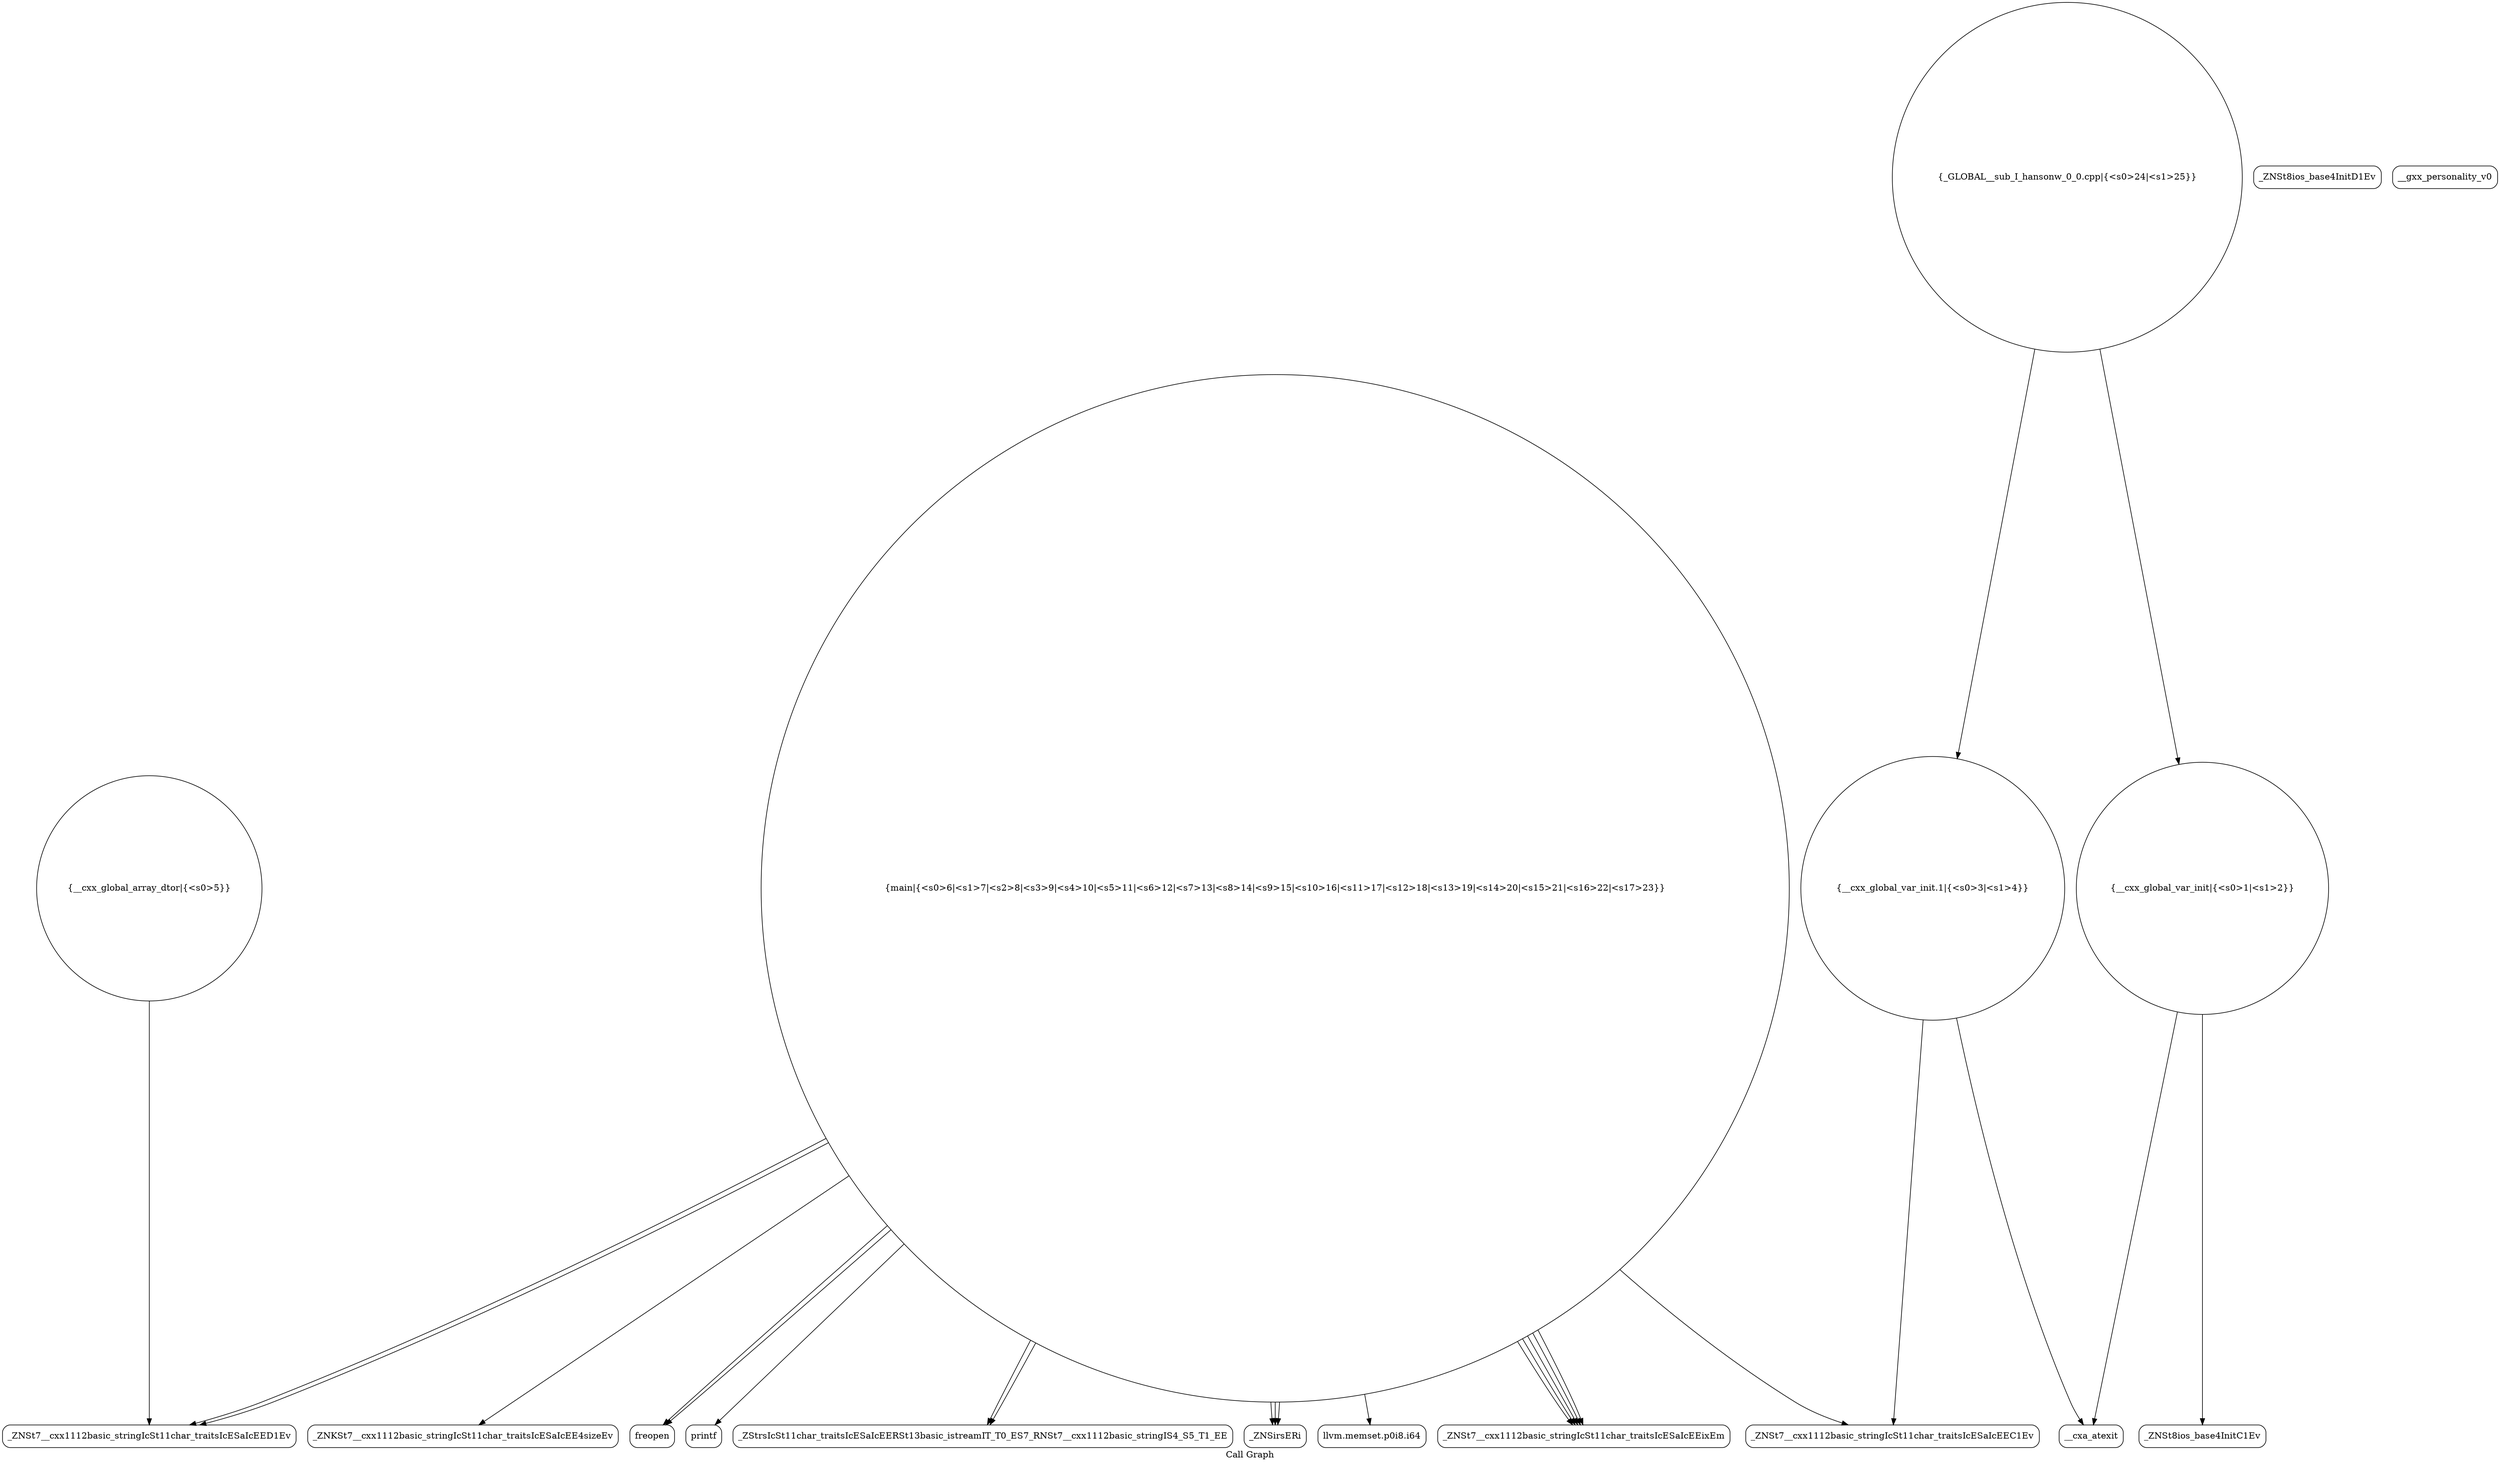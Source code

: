 digraph "Call Graph" {
	label="Call Graph";

	Node0x557d94ae0130 [shape=record,shape=circle,label="{__cxx_global_var_init|{<s0>1|<s1>2}}"];
	Node0x557d94ae0130:s0 -> Node0x557d94ae05c0[color=black];
	Node0x557d94ae0130:s1 -> Node0x557d94ae06c0[color=black];
	Node0x557d94ae08c0 [shape=record,shape=Mrecord,label="{_ZNSt7__cxx1112basic_stringIcSt11char_traitsIcESaIcEED1Ev}"];
	Node0x557d94ae0c40 [shape=record,shape=Mrecord,label="{_ZNKSt7__cxx1112basic_stringIcSt11char_traitsIcESaIcEE4sizeEv}"];
	Node0x557d94ae0640 [shape=record,shape=Mrecord,label="{_ZNSt8ios_base4InitD1Ev}"];
	Node0x557d94ae09c0 [shape=record,shape=Mrecord,label="{freopen}"];
	Node0x557d94ae0d40 [shape=record,shape=Mrecord,label="{printf}"];
	Node0x557d94ae0740 [shape=record,shape=circle,label="{__cxx_global_var_init.1|{<s0>3|<s1>4}}"];
	Node0x557d94ae0740:s0 -> Node0x557d94ae07c0[color=black];
	Node0x557d94ae0740:s1 -> Node0x557d94ae06c0[color=black];
	Node0x557d94ae0ac0 [shape=record,shape=Mrecord,label="{_ZStrsIcSt11char_traitsIcESaIcEERSt13basic_istreamIT_T0_ES7_RNSt7__cxx1112basic_stringIS4_S5_T1_EE}"];
	Node0x557d94ae0840 [shape=record,shape=circle,label="{__cxx_global_array_dtor|{<s0>5}}"];
	Node0x557d94ae0840:s0 -> Node0x557d94ae08c0[color=black];
	Node0x557d94ae0bc0 [shape=record,shape=Mrecord,label="{__gxx_personality_v0}"];
	Node0x557d94ae05c0 [shape=record,shape=Mrecord,label="{_ZNSt8ios_base4InitC1Ev}"];
	Node0x557d94ae0940 [shape=record,shape=circle,label="{main|{<s0>6|<s1>7|<s2>8|<s3>9|<s4>10|<s5>11|<s6>12|<s7>13|<s8>14|<s9>15|<s10>16|<s11>17|<s12>18|<s13>19|<s14>20|<s15>21|<s16>22|<s17>23}}"];
	Node0x557d94ae0940:s0 -> Node0x557d94ae09c0[color=black];
	Node0x557d94ae0940:s1 -> Node0x557d94ae09c0[color=black];
	Node0x557d94ae0940:s2 -> Node0x557d94ae0a40[color=black];
	Node0x557d94ae0940:s3 -> Node0x557d94ae0a40[color=black];
	Node0x557d94ae0940:s4 -> Node0x557d94ae0a40[color=black];
	Node0x557d94ae0940:s5 -> Node0x557d94ae0ac0[color=black];
	Node0x557d94ae0940:s6 -> Node0x557d94ae0b40[color=black];
	Node0x557d94ae0940:s7 -> Node0x557d94ae07c0[color=black];
	Node0x557d94ae0940:s8 -> Node0x557d94ae0ac0[color=black];
	Node0x557d94ae0940:s9 -> Node0x557d94ae0c40[color=black];
	Node0x557d94ae0940:s10 -> Node0x557d94ae0cc0[color=black];
	Node0x557d94ae0940:s11 -> Node0x557d94ae0cc0[color=black];
	Node0x557d94ae0940:s12 -> Node0x557d94ae0cc0[color=black];
	Node0x557d94ae0940:s13 -> Node0x557d94ae08c0[color=black];
	Node0x557d94ae0940:s14 -> Node0x557d94ae0cc0[color=black];
	Node0x557d94ae0940:s15 -> Node0x557d94ae0cc0[color=black];
	Node0x557d94ae0940:s16 -> Node0x557d94ae0d40[color=black];
	Node0x557d94ae0940:s17 -> Node0x557d94ae08c0[color=black];
	Node0x557d94ae0cc0 [shape=record,shape=Mrecord,label="{_ZNSt7__cxx1112basic_stringIcSt11char_traitsIcESaIcEEixEm}"];
	Node0x557d94ae06c0 [shape=record,shape=Mrecord,label="{__cxa_atexit}"];
	Node0x557d94ae0a40 [shape=record,shape=Mrecord,label="{_ZNSirsERi}"];
	Node0x557d94ae0dc0 [shape=record,shape=circle,label="{_GLOBAL__sub_I_hansonw_0_0.cpp|{<s0>24|<s1>25}}"];
	Node0x557d94ae0dc0:s0 -> Node0x557d94ae0130[color=black];
	Node0x557d94ae0dc0:s1 -> Node0x557d94ae0740[color=black];
	Node0x557d94ae07c0 [shape=record,shape=Mrecord,label="{_ZNSt7__cxx1112basic_stringIcSt11char_traitsIcESaIcEEC1Ev}"];
	Node0x557d94ae0b40 [shape=record,shape=Mrecord,label="{llvm.memset.p0i8.i64}"];
}
